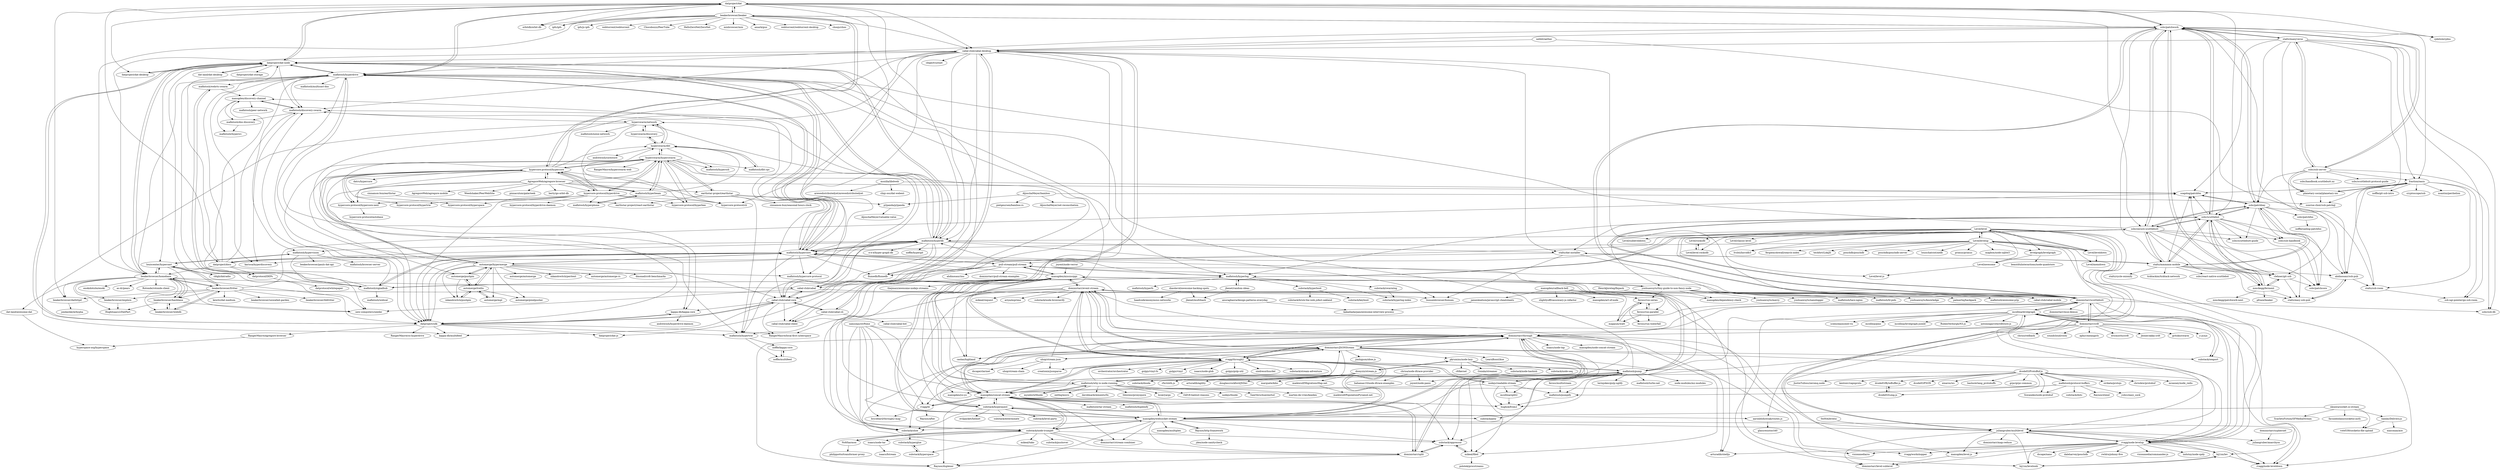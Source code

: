 digraph G {
"datproject/dat" -> "beakerbrowser/beaker"
"datproject/dat" -> "datproject/dat-node"
"datproject/dat" -> "mafintosh/hyperdrive"
"datproject/dat" -> "ssbc/patchwork"
"datproject/dat" -> "mafintosh/hypercore"
"datproject/dat" -> "datproject/dat-desktop"
"datproject/dat" -> "datproject/docs"
"datproject/dat" -> "mafintosh/hyperdb"
"datproject/dat" -> "ssbc/scuttlebot"
"datproject/dat" -> "cjdelisle/cjdns" ["e"=1]
"datproject/dat" -> "cabal-club/cabal-desktop"
"datproject/dat" -> "orbitdb/orbit-db" ["e"=1]
"datproject/dat" -> "ipfs/ipfs" ["e"=1]
"datproject/dat" -> "ssbc/secure-scuttlebutt"
"datproject/dat" -> "beakerbrowser/dathttpd"
"beakerbrowser/beaker" -> "datproject/dat"
"beakerbrowser/beaker" -> "ssbc/patchwork"
"beakerbrowser/beaker" -> "orbitdb/orbit-db" ["e"=1]
"beakerbrowser/beaker" -> "ipfs/ipfs" ["e"=1]
"beakerbrowser/beaker" -> "ipfs/js-ipfs" ["e"=1]
"beakerbrowser/beaker" -> "webtorrent/webtorrent" ["e"=1]
"beakerbrowser/beaker" -> "Chocobozzz/PeerTube" ["e"=1]
"beakerbrowser/beaker" -> "HelloZeroNet/ZeroNet" ["e"=1]
"beakerbrowser/beaker" -> "hypercore-protocol/hypercore"
"beakerbrowser/beaker" -> "minbrowser/min" ["e"=1]
"beakerbrowser/beaker" -> "amark/gun" ["e"=1]
"beakerbrowser/beaker" -> "webtorrent/webtorrent-desktop" ["e"=1]
"beakerbrowser/beaker" -> "cabal-club/cabal-desktop"
"beakerbrowser/beaker" -> "beakerbrowser/homebase"
"beakerbrowser/beaker" -> "choojs/choo" ["e"=1]
"fraction/oasis" -> "cryptoscope/ssb"
"fraction/oasis" -> "staltz/ssb-room"
"fraction/oasis" -> "planetary-social/planetary-ios"
"fraction/oasis" -> "soapdog/patchfox"
"fraction/oasis" -> "sunrise-choir/ssb-patchql"
"fraction/oasis" -> "nsantini/perihelion"
"fraction/oasis" -> "noffle/git-ssb-intro"
"fraction/oasis" -> "ahdinosaur/ssb-pub"
"fraction/oasis" -> "ssb-ngi-pointer/go-ssb-room"
"ssbc/patchwork" -> "ssbc/scuttlebot"
"ssbc/patchwork" -> "ssbc/secure-scuttlebutt"
"ssbc/patchwork" -> "ssbc/patchbay"
"ssbc/patchwork" -> "ssbc/ssb-server"
"ssbc/patchwork" -> "beakerbrowser/beaker"
"ssbc/patchwork" -> "datproject/dat"
"ssbc/patchwork" -> "dominictarr/scuttlebutt"
"ssbc/patchwork" -> "clehner/git-ssb"
"ssbc/patchwork" -> "mmckegg/ferment"
"ssbc/patchwork" -> "staltz/mmmmm-mobile"
"ssbc/patchwork" -> "staltz/manyverse"
"ssbc/patchwork" -> "cjdelisle/cjdns" ["e"=1]
"ssbc/patchwork" -> "cabal-club/cabal-desktop"
"ssbc/patchwork" -> "mafintosh/hyperdrive"
"ssbc/patchwork" -> "fraction/oasis"
"dominictarr/event-stream" -> "dominictarr/JSONStream"
"dominictarr/event-stream" -> "rvagg/through2"
"dominictarr/event-stream" -> "dominictarr/through"
"dominictarr/event-stream" -> "caolan/highland" ["e"=1]
"dominictarr/event-stream" -> "substack/dnode" ["e"=1]
"dominictarr/event-stream" -> "mikeal/filed"
"dominictarr/event-stream" -> "mikeal/request" ["e"=1]
"dominictarr/event-stream" -> "substack/hyperquest"
"dominictarr/event-stream" -> "visionmedia/co" ["e"=1]
"dominictarr/event-stream" -> "maxogden/mississippi"
"dominictarr/event-stream" -> "dominictarr/scuttlebutt"
"dominictarr/event-stream" -> "arturadib/shelljs" ["e"=1]
"dominictarr/event-stream" -> "ariya/esprima" ["e"=1]
"dominictarr/event-stream" -> "substack/shoe"
"dominictarr/event-stream" -> "substack/node-browserify" ["e"=1]
"mmckegg/ferment" -> "clehner/git-ssb"
"mmckegg/ferment" -> "ssbc/scuttlebot"
"mmckegg/ferment" -> "pfraze/beaker"
"mmckegg/ferment" -> "mmckegg/patchwork-next"
"mmckegg/ferment" -> "ssbc/patchwork"
"mmckegg/ferment" -> "staltz/easy-ssb-pub"
"Level/levelup" -> "Level/leveldown"
"Level/levelup" -> "Level/level"
"Level/levelup" -> "Level/memdown"
"Level/levelup" -> "techfort/LokiJS" ["e"=1]
"Level/levelup" -> "pouchdb/pouchdb" ["e"=1]
"Level/levelup" -> "levelgraph/levelgraph"
"Level/levelup" -> "Ivshti/linvodb3" ["e"=1]
"Level/levelup" -> "pouchdb/pouchdb-server" ["e"=1]
"Level/levelup" -> "louischatriot/nedb" ["e"=1]
"Level/levelup" -> "juliangruber/multilevel"
"Level/levelup" -> "primus/primus" ["e"=1]
"Level/levelup" -> "mapbox/node-sqlite3" ["e"=1]
"Level/levelup" -> "maxogden/level.js"
"Level/levelup" -> "fergiemcdowall/search-index" ["e"=1]
"Level/levelup" -> "mafintosh/hypercore"
"yoshuawuyts/tiny-guide-to-non-fancy-node" -> "yoshuawuyts/merry"
"yoshuawuyts/tiny-guide-to-non-fancy-node" -> "maxogden/mississippi"
"yoshuawuyts/tiny-guide-to-non-fancy-node" -> "feross/run-series"
"yoshuawuyts/tiny-guide-to-non-fancy-node" -> "yoshuawuyts/nanologger"
"yoshuawuyts/tiny-guide-to-non-fancy-node" -> "mafintosh/taco-nginx"
"yoshuawuyts/tiny-guide-to-non-fancy-node" -> "mafintosh/lil-pids"
"yoshuawuyts/tiny-guide-to-non-fancy-node" -> "yoshuawuyts/knowledge" ["e"=1]
"yoshuawuyts/tiny-guide-to-non-fancy-node" -> "palmerhq/backpack" ["e"=1]
"yoshuawuyts/tiny-guide-to-non-fancy-node" -> "mafintosh/awesome-p2p" ["e"=1]
"yoshuawuyts/tiny-guide-to-non-fancy-node" -> "maxogden/dependency-check"
"cabal-club/cabal-core" -> "cabal-club/cabal-cli"
"cabal-club/cabal-core" -> "cabal-club/cabal-client"
"cabal-club/cabal-core" -> "cabal-club/cabal"
"cabal-club/cabal-core" -> "cabal-club/cabal-desktop"
"cabal-club/cabal-core" -> "kappa-db/kappa-core"
"cabal-club/cabal-core" -> "datproject/sdk"
"cabal-club/cabal-core" -> "RangerMauve/local-first-cyberspace"
"cabal-club/cabal-core" -> "kappa-db/multifeed"
"hyperswarm/discovery" -> "hyperswarm/network"
"hyperswarm/discovery" -> "hyperswarm/dht"
"mafintosh/hypercore" -> "mafintosh/hyperdrive"
"mafintosh/hypercore" -> "mafintosh/hyperdb"
"mafintosh/hypercore" -> "automerge/hypermerge"
"mafintosh/hypercore" -> "datproject/dat-node"
"mafintosh/hypercore" -> "mafintosh/hypertrie"
"mafintosh/hypercore" -> "mafintosh/discovery-swarm"
"mafintosh/hypercore" -> "datproject/docs"
"mafintosh/hypercore" -> "datproject/sdk"
"mafintosh/hypercore" -> "maxogden/discovery-channel"
"mafintosh/hypercore" -> "mafintosh/hyperlog"
"mafintosh/hypercore" -> "mafintosh/signalhub"
"mafintosh/hypercore" -> "karissa/hyperdiscovery"
"mafintosh/hypercore" -> "mafintosh/hypercore-protocol"
"mafintosh/hypercore" -> "flumedb/flumedb"
"mafintosh/hypercore" -> "pull-stream/pull-stream"
"mafintosh/hyperdb" -> "mafintosh/hypercore"
"mafintosh/hyperdb" -> "mafintosh/hyperdrive"
"mafintosh/hyperdb" -> "noffle/hypergit"
"mafintosh/hyperdb" -> "mafintosh/hypertrie"
"mafintosh/hyperdb" -> "datproject/dat-node"
"mafintosh/hyperdb" -> "hyperswarm/network"
"mafintosh/hyperdb" -> "datproject/sdk"
"mafintosh/hyperdb" -> "cabal-club/cabal"
"mafintosh/hyperdb" -> "staltz/dat-installer"
"mafintosh/hyperdb" -> "flumedb/flumedb"
"mafintosh/hyperdb" -> "cabal-club/cabal-core"
"mafintosh/hyperdb" -> "bunsenbrowser/bunsen"
"mafintosh/hyperdb" -> "e-e-e/hyper-graph-db"
"mafintosh/hyperdb" -> "mafintosh/discovery-swarm"
"mafintosh/hyperdb" -> "mafintosh/hypervision"
"mafintosh/hypertrie" -> "noffle/kappa-core"
"mafintosh/hypertrie" -> "noffle/multifeed"
"mafintosh/signalhub" -> "mafintosh/webrtc-swarm"
"mafintosh/signalhub" -> "mafintosh/discovery-swarm"
"mafintosh/signalhub" -> "maxogden/discovery-channel"
"mafintosh/signalhub" -> "mafintosh/webcat"
"mafintosh/signalhub" -> "mafintosh/hyperlog"
"mafintosh/signalhub" -> "mafintosh/hypercore"
"mafintosh/webrtc-swarm" -> "mafintosh/signalhub"
"mafintosh/webrtc-swarm" -> "maxogden/discovery-channel"
"noffle/kappa-core" -> "noffle/multifeed"
"noffle/multifeed" -> "noffle/kappa-core"
"substack/swarmlog" -> "substack/hyperlog-index"
"dominictarr/scuttlebutt" -> "ssbc/secure-scuttlebutt"
"dominictarr/scuttlebutt" -> "dominictarr/crdt"
"dominictarr/scuttlebutt" -> "ssbc/ssb-db"
"dominictarr/scuttlebutt" -> "ssbc/scuttlebot"
"dominictarr/scuttlebutt" -> "ssbc/patchwork"
"dominictarr/scuttlebutt" -> "dominictarr/mux-demux"
"dominictarr/scuttlebutt" -> "rvagg/node-levelup"
"dominictarr/scuttlebutt" -> "mafintosh/hypercore"
"dominictarr/scuttlebutt" -> "substack/shoe"
"dominictarr/scuttlebutt" -> "substack/oppressor"
"dominictarr/scuttlebutt" -> "dominictarr/event-stream"
"dominictarr/scuttlebutt" -> "substack/seaport" ["e"=1]
"dominictarr/scuttlebutt" -> "dominictarr/through"
"dominictarr/scuttlebutt" -> "mcollina/levelgraph"
"dominictarr/scuttlebutt" -> "pull-stream/pull-stream"
"beakerbrowser/fritter" -> "beakerbrowser/hashbase"
"beakerbrowser/fritter" -> "louiscenter/hypercast"
"beakerbrowser/fritter" -> "beakerbrowser/webdb"
"beakerbrowser/fritter" -> "beakerbrowser/explore"
"beakerbrowser/fritter" -> "bunsenbrowser/bunsen"
"beakerbrowser/fritter" -> "beakerbrowser/unwalled.garden"
"beakerbrowser/fritter" -> "soapdog/patchfox"
"beakerbrowser/fritter" -> "beakerbrowser/libfritter"
"beakerbrowser/fritter" -> "beakerbrowser/dathttpd"
"beakerbrowser/fritter" -> "kewitz/dat-medium"
"beakerbrowser/fritter" -> "beakerbrowser/homebase"
"automerge/hypermerge" -> "mafintosh/hypercore"
"automerge/hypermerge" -> "automerge/pushpin"
"automerge/hypermerge" -> "hypercore-protocol/hypercore"
"automerge/hypermerge" -> "inkandswitch/pushpin"
"automerge/hypermerge" -> "automerge/trellis"
"automerge/hypermerge" -> "automerge/automerge" ["e"=1]
"automerge/hypermerge" -> "automerge/mpl"
"automerge/hypermerge" -> "automerge/pixelpusher"
"automerge/hypermerge" -> "mafintosh/hyperdb"
"automerge/hypermerge" -> "inkandswitch/peritext" ["e"=1]
"automerge/hypermerge" -> "datproject/sdk"
"automerge/hypermerge" -> "cabal-club/cabal-core"
"automerge/hypermerge" -> "automerge/automerge-rs" ["e"=1]
"automerge/hypermerge" -> "mafintosh/hyperdrive"
"automerge/hypermerge" -> "dmonad/crdt-benchmarks" ["e"=1]
"ssbc/scuttlebot" -> "ssbc/secure-scuttlebutt"
"ssbc/scuttlebot" -> "ssbc/patchwork"
"ssbc/scuttlebot" -> "ssbc/patchbay"
"ssbc/scuttlebot" -> "staltz/mmmmm-mobile"
"ssbc/scuttlebot" -> "clehner/git-ssb"
"ssbc/scuttlebot" -> "ahdinosaur/ssb-pub"
"ssbc/scuttlebot" -> "soapdog/patchfox"
"ssbc/scuttlebot" -> "mmckegg/ferment"
"ssbc/scuttlebot" -> "staltz/easy-ssb-pub"
"ssbc/scuttlebot" -> "ssbc/ssb-handbook"
"ssbc/scuttlebot" -> "ssbc/patchcore"
"ssbc/scuttlebot" -> "dominictarr/scuttlebutt"
"ssbc/scuttlebot" -> "staltz/dat-installer"
"ssbc/scuttlebot" -> "mafintosh/hyperlog"
"ssbc/scuttlebot" -> "ssbc/scuttlebutt-guide"
"RangerMauve/agregore-browser" -> "hyperspace-org/hyperspace"
"datproject/sdk" -> "kappa-db/kappa-core"
"datproject/sdk" -> "datproject/dat-js"
"datproject/sdk" -> "RangerMauve/local-first-cyberspace"
"datproject/sdk" -> "mafintosh/hypertrie"
"datproject/sdk" -> "cabal-club/cabal-core"
"datproject/sdk" -> "RangerMauve/co-hyperdrive"
"datproject/sdk" -> "datproject/dat-node"
"datproject/sdk" -> "kappa-db/multifeed"
"datproject/sdk" -> "RangerMauve/agregore-browser"
"earthstar-project/earthstar" -> "cabal-club/cabal-core"
"earthstar-project/earthstar" -> "p2panda/p2panda"
"earthstar-project/earthstar" -> "hyperswarm/hyperswarm"
"earthstar-project/earthstar" -> "cinnamon-bun/seasonal-hours-clock"
"earthstar-project/earthstar" -> "earthstar-project/react-earthstar"
"hyperswarm/hyperswarm" -> "hyperswarm/dht"
"hyperswarm/hyperswarm" -> "mafintosh/hyperbeam"
"hyperswarm/hyperswarm" -> "hypercore-protocol/hyperdrive"
"hyperswarm/hyperswarm" -> "hypercore-protocol/hyperbee"
"hyperswarm/hyperswarm" -> "cabal-club/cabal-core"
"hyperswarm/hyperswarm" -> "hypercore-protocol/hypercore"
"hyperswarm/hyperswarm" -> "mafintosh/dht-rpc"
"hyperswarm/hyperswarm" -> "earthstar-project/earthstar"
"hyperswarm/hyperswarm" -> "hypercore-protocol/cli"
"hyperswarm/hyperswarm" -> "RangerMauve/hyperswarm-web"
"hyperswarm/hyperswarm" -> "mafintosh/hyperssh"
"hyperswarm/hyperswarm" -> "datproject/sdk"
"hyperswarm/hyperswarm" -> "cabal-club/cabal-client"
"hyperswarm/hyperswarm" -> "hypercore-protocol/hypercore-next"
"hyperswarm/hyperswarm" -> "kappa-db/kappa-core"
"mafintosh/hyperphone" -> "mafintosh/hyperbeam"
"mozilla/libdweb" -> "soapdog/patchfox"
"mozilla/libdweb" -> "arewedistributedyet/arewedistributedyet"
"mozilla/libdweb" -> "cliqz-oss/dat-webext"
"hypercore-protocol/hyperdrive" -> "hypercore-protocol/hypercore"
"hypercore-protocol/hyperdrive" -> "hyperswarm/hyperswarm"
"hypercore-protocol/hyperdrive" -> "hypercore-protocol/hyperspace"
"hypercore-protocol/hyperdrive" -> "hypercore-protocol/hyperbee"
"hypercore-protocol/hyperdrive" -> "hypercore-protocol/hyperdrive-daemon"
"hypercore-protocol/hyperdrive" -> "hypercore-protocol/hypertrie"
"hypercore-protocol/hyperdrive" -> "hypercore-protocol/cli"
"hypercore-protocol/hyperdrive" -> "mafintosh/hyperphone"
"hypercore-protocol/hyperdrive" -> "hyperswarm/dht"
"hypercore-protocol/hyperdrive" -> "datproject/sdk"
"hypercore-protocol/hyperdrive" -> "hypercore-protocol/hypercore-next"
"ssbc/ssb-server" -> "ssbc/patchwork"
"ssbc/ssb-server" -> "fraction/oasis"
"ssbc/ssb-server" -> "ssbc/patchbay"
"ssbc/ssb-server" -> "staltz/manyverse"
"ssbc/ssb-server" -> "ssbc/ssb-db"
"ssbc/ssb-server" -> "planetary-social/planetary-ios"
"ssbc/ssb-server" -> "ahdinosaur/ssb-pub"
"ssbc/ssb-server" -> "ssbc/handbook.scuttlebutt.nz"
"ssbc/ssb-server" -> "ssbc/scuttlebutt-protocol-guide"
"dominictarr/JSONStream" -> "dominictarr/event-stream"
"dominictarr/JSONStream" -> "rvagg/through2"
"dominictarr/JSONStream" -> "creationix/jsonparse"
"dominictarr/JSONStream" -> "uhop/stream-json"
"dominictarr/JSONStream" -> "dominictarr/through"
"dominictarr/JSONStream" -> "caolan/highland" ["e"=1]
"dominictarr/JSONStream" -> "substack/seaport" ["e"=1]
"dominictarr/JSONStream" -> "maxogden/concat-stream"
"dominictarr/JSONStream" -> "rvagg/node-levelup"
"dominictarr/JSONStream" -> "pkrumins/node-lazy"
"dominictarr/JSONStream" -> "LearnBoost/kue" ["e"=1]
"dominictarr/JSONStream" -> "jimhigson/oboe.js" ["e"=1]
"dominictarr/JSONStream" -> "substack/dnode" ["e"=1]
"dominictarr/JSONStream" -> "dominictarr/scuttlebutt"
"dominictarr/JSONStream" -> "arturadib/shelljs" ["e"=1]
"mcollina/levelgraph" -> "juliangruber/multilevel"
"mcollina/levelgraph" -> "mcollina/levelgraph-jsonld"
"mcollina/levelgraph" -> "RubenVerborgh/N3.js" ["e"=1]
"mcollina/levelgraph" -> "rvagg/node-levelup"
"mcollina/levelgraph" -> "antoniogarrote/rdfstore-js" ["e"=1]
"mcollina/levelgraph" -> "hij1nx/lev"
"mcollina/levelgraph" -> "dominictarr/level-sublevel"
"mcollina/levelgraph" -> "dominictarr/scuttlebutt"
"mcollina/levelgraph" -> "scienceai/jsonld-vis"
"mcollina/levelgraph" -> "rvagg/node-leveldown"
"mcollina/levelgraph" -> "dominictarr/crdt"
"mcollina/levelgraph" -> "mcollina/pino" ["e"=1]
"substack/hyperboot" -> "substack/keyboot"
"substack/hyperboot" -> "substack/brick-the-web.jsfest-oakland"
"myndzi/wtfnode" -> "mafintosh/why-is-node-running"
"automerge/pushpin" -> "automerge/hypermerge"
"automerge/pushpin" -> "automerge/trellis"
"automerge/pushpin" -> "inkandswitch/pushpin"
"uhop/stream-json" -> "uhop/stream-chain"
"uhop/stream-json" -> "dominictarr/JSONStream"
"uhop/stream-json" -> "dscape/clarinet" ["e"=1]
"uhop/stream-json" -> "creationix/jsonparse"
"uhop/stream-json" -> "dominictarr/event-stream"
"staltz/easy-ssb-pub" -> "ahdinosaur/ssb-pub"
"mafintosh/why-is-node-running" -> "myndzi/wtfnode"
"mafintosh/why-is-node-running" -> "maxogden/mississippi"
"mafintosh/why-is-node-running" -> "mafintosh/pump"
"mafintosh/why-is-node-running" -> "zeithq/micro" ["e"=1]
"mafintosh/why-is-node-running" -> "maxogden/yo-yo" ["e"=1]
"mafintosh/why-is-node-running" -> "davidmarkclements/0x" ["e"=1]
"mafintosh/why-is-node-running" -> "thlorenz/proxyquire" ["e"=1]
"mafintosh/why-is-node-running" -> "dominictarr/JSONStream"
"mafintosh/why-is-node-running" -> "bcoe/yargs" ["e"=1]
"mafintosh/why-is-node-running" -> "mafintosh/hyperdrive"
"mafintosh/why-is-node-running" -> "rvagg/through2"
"mafintosh/why-is-node-running" -> "vhf/v8-bailout-reasons" ["e"=1]
"mafintosh/why-is-node-running" -> "nodejs/llnode" ["e"=1]
"mafintosh/why-is-node-running" -> "SamVerschueren/tsd" ["e"=1]
"mafintosh/why-is-node-running" -> "marten-de-vries/kneden" ["e"=1]
"Level/leveldown" -> "Level/levelup"
"Level/leveldown" -> "Level/memdown"
"Level/leveldown" -> "Level/level"
"diasdavid/awesome-hacking-spots" -> "haadcode/anonymous-networks"
"diasdavid/awesome-hacking-spots" -> "jbenet/multihash"
"dionyziz/stream.js" -> "pkrumins/node-lazy"
"dionyziz/stream.js" -> "arturadib/agility" ["e"=1]
"dionyziz/stream.js" -> "douglascrockford/JSDev" ["e"=1]
"dionyziz/stream.js" -> "marquete/kibo" ["e"=1]
"dionyziz/stream.js" -> "rfw/sloth.js" ["e"=1]
"dionyziz/stream.js" -> "madewulf/MigrationsMap.net"
"maxogden/discovery-channel" -> "mafintosh/discovery-swarm"
"maxogden/discovery-channel" -> "mafintosh/hyperirc"
"maxogden/discovery-channel" -> "mafintosh/dns-discovery"
"maxogden/discovery-channel" -> "mafintosh/peer-network"
"maxogden/websocket-stream" -> "dominictarr/through"
"maxogden/websocket-stream" -> "maxogden/concat-stream"
"maxogden/websocket-stream" -> "substack/hyperquest"
"maxogden/websocket-stream" -> "juliangruber/multilevel"
"maxogden/websocket-stream" -> "substack/node-trumpet"
"maxogden/websocket-stream" -> "dominictarr/split"
"maxogden/websocket-stream" -> "Raynos/duplexer"
"maxogden/websocket-stream" -> "substack/shoe"
"maxogden/websocket-stream" -> "rvagg/through2"
"maxogden/websocket-stream" -> "dominictarr/stream-combiner"
"maxogden/websocket-stream" -> "Raynos/http-framework"
"maxogden/websocket-stream" -> "maxogden/multiplex"
"maxogden/websocket-stream" -> "substack/oppressor"
"maxogden/websocket-stream" -> "rvagg/node-leveldown"
"maxogden/websocket-stream" -> "maxogden/mississippi"
"nkzawa/socket.io-stream" -> "vote539/socketio-file-upload"
"nkzawa/socket.io-stream" -> "maxogden/websocket-stream"
"nkzawa/socket.io-stream" -> "ScarletsFiction/SFMediaStream"
"nkzawa/socket.io-stream" -> "facundoolano/socketio-auth" ["e"=1]
"nkzawa/socket.io-stream" -> "liamks/Delivery.js"
"beakerbrowser/explore" -> "HughIsaacs2/DatPart"
"beakerbrowser/homebase" -> "beakerbrowser/hashbase"
"beakerbrowser/homebase" -> "new-computers/seeder"
"beakerbrowser/homebase" -> "beakerbrowser/dathttpd"
"beakerbrowser/homebase" -> "louiscenter/hypercast"
"beakerbrowser/homebase" -> "beakerbrowser/explore"
"beakerbrowser/homebase" -> "datproject/dat-node"
"beakerbrowser/homebase" -> "HughIsaacs2/DatPart"
"beakerbrowser/homebase" -> "datproject/sdk"
"beakerbrowser/homebase" -> "dat-land/awesome-dat"
"beakerbrowser/homebase" -> "enokidotsite/enoki" ["e"=1]
"beakerbrowser/homebase" -> "beakerbrowser/webdb"
"beakerbrowser/homebase" -> "cabal-club/cabal"
"beakerbrowser/homebase" -> "as-dr/pears"
"beakerbrowser/homebase" -> "beakerbrowser/fritter"
"beakerbrowser/homebase" -> "Rotonde/rotonde-client" ["e"=1]
"mafintosh/discovery-swarm" -> "maxogden/discovery-channel"
"mafintosh/discovery-swarm" -> "mafintosh/dns-discovery"
"mafintosh/discovery-swarm" -> "hyperswarm/network"
"mafintosh/discovery-swarm" -> "karissa/hyperdiscovery"
"maxogden/mississippi" -> "mafintosh/pump"
"maxogden/mississippi" -> "thejmazz/awesome-nodejs-streams"
"maxogden/mississippi" -> "rvagg/through2"
"maxogden/mississippi" -> "maxogden/concat-stream"
"maxogden/mississippi" -> "maxogden/yo-yo" ["e"=1]
"maxogden/mississippi" -> "yoshuawuyts/tiny-guide-to-non-fancy-node"
"maxogden/mississippi" -> "pull-stream/pull-stream"
"maxogden/mississippi" -> "dominictarr/through"
"maxogden/mississippi" -> "dominictarr/event-stream"
"maxogden/mississippi" -> "maxogden/websocket-stream"
"maxogden/mississippi" -> "substack/node-trumpet"
"maxogden/mississippi" -> "mafintosh/hypercore"
"maxogden/mississippi" -> "substack/hyperquest"
"maxogden/mississippi" -> "mafintosh/why-is-node-running"
"maxogden/mississippi" -> "caolan/highland" ["e"=1]
"Level/level" -> "Level/levelup"
"Level/level" -> "Level/leveldown"
"Level/level" -> "rvagg/node-levelup"
"Level/level" -> "Level/awesome"
"Level/level" -> "Level/rocksdb"
"Level/level" -> "Level/level-js"
"Level/level" -> "juliangruber/multilevel"
"Level/level" -> "yoshuawuyts/tiny-guide-to-non-fancy-node"
"Level/level" -> "rvagg/node-leveldown"
"Level/level" -> "Ivshti/linvodb3" ["e"=1]
"Level/level" -> "Level/subleveldown"
"Level/level" -> "levelgraph/levelgraph"
"Level/level" -> "Level/classic-level"
"Level/level" -> "aaronblohowiak/routes.js"
"Level/level" -> "Level/level-rocksdb"
"mafintosh/pump" -> "maxogden/mississippi"
"mafintosh/pump" -> "mafintosh/pumpify"
"mafintosh/pump" -> "terinjokes/gulp-uglify" ["e"=1]
"mafintosh/pump" -> "nodejs/readable-stream"
"mafintosh/pump" -> "rvagg/through2"
"mafintosh/pump" -> "maxogden/concat-stream"
"mafintosh/pump" -> "mcollina/split2"
"mafintosh/pump" -> "rvagg/bl"
"mafintosh/pump" -> "mafintosh/hyperdrive"
"mafintosh/pump" -> "maxogden/websocket-stream"
"mafintosh/pump" -> "mafintosh/turbo-net" ["e"=1]
"mafintosh/pump" -> "mafintosh/why-is-node-running"
"mafintosh/pump" -> "pull-stream/pull-stream"
"mafintosh/pump" -> "hughsk/from2"
"mafintosh/pump" -> "node-modules/mz-modules"
"dat-land/awesome-dat" -> "hyperspace-org/hyperspace"
"dominictarr/through" -> "dominictarr/split"
"dominictarr/through" -> "maxogden/concat-stream"
"dominictarr/through" -> "rvagg/through2"
"dominictarr/through" -> "maxogden/websocket-stream"
"dominictarr/through" -> "juliangruber/multilevel"
"dominictarr/through" -> "dominictarr/event-stream"
"dominictarr/through" -> "substack/oppressor"
"dominictarr/through" -> "Raynos/duplexer"
"dominictarr/through" -> "isaacs/node-tap" ["e"=1]
"dominictarr/through" -> "rvagg/workshopper" ["e"=1]
"dominictarr/through" -> "hij1nx/levelweb"
"dominictarr/through" -> "substack/shoe"
"dominictarr/through" -> "mikeal/filed"
"dominictarr/through" -> "dominictarr/JSONStream"
"dominictarr/through" -> "maxogden/node-concat-stream"
"nodejs/readable-stream" -> "rvagg/through2"
"nodejs/readable-stream" -> "mafintosh/pump"
"nodejs/readable-stream" -> "mcollina/split2"
"nodejs/readable-stream" -> "maxogden/concat-stream"
"nodejs/readable-stream" -> "mafintosh/pumpify"
"nodejs/readable-stream" -> "hughsk/from2"
"rvagg/bl" -> "maxogden/concat-stream"
"rvagg/bl" -> "brycebaril/through2-map"
"rvagg/bl" -> "Raynos/after"
"rvagg/through2" -> "dominictarr/through"
"rvagg/through2" -> "maxogden/concat-stream"
"rvagg/through2" -> "dominictarr/event-stream"
"rvagg/through2" -> "nodejs/readable-stream"
"rvagg/through2" -> "maxogden/mississippi"
"rvagg/through2" -> "gulpjs/vinyl-fs" ["e"=1]
"rvagg/through2" -> "gulpjs/vinyl" ["e"=1]
"rvagg/through2" -> "dominictarr/JSONStream"
"rvagg/through2" -> "isaacs/node-glob" ["e"=1]
"rvagg/through2" -> "gulpjs/gulp-util" ["e"=1]
"rvagg/through2" -> "mafintosh/pump"
"rvagg/through2" -> "sindresorhus/del" ["e"=1]
"rvagg/through2" -> "maxogden/websocket-stream"
"rvagg/through2" -> "substack/stream-adventure" ["e"=1]
"rvagg/through2" -> "orchestrator/orchestrator" ["e"=1]
"substack/hyperquest" -> "maxogden/websocket-stream"
"substack/hyperquest" -> "maxogden/concat-stream"
"substack/hyperquest" -> "substack/level-party"
"substack/hyperquest" -> "substack/ploy" ["e"=1]
"substack/hyperquest" -> "substack/shoe"
"substack/hyperquest" -> "rvagg/through2"
"substack/hyperquest" -> "evilpacket/helmet" ["e"=1]
"substack/hyperquest" -> "dominictarr/through"
"substack/hyperquest" -> "aaronblohowiak/routes.js"
"substack/hyperquest" -> "substack/exterminate"
"Level/level-rocksdb" -> "Level/rocksdb"
"mafintosh/hyperdrive" -> "mafintosh/hypercore"
"mafintosh/hyperdrive" -> "mafintosh/hyperdb"
"mafintosh/hyperdrive" -> "datproject/dat-node"
"mafintosh/hyperdrive" -> "mafintosh/hypertrie"
"mafintosh/hyperdrive" -> "mafintosh/discovery-swarm"
"mafintosh/hyperdrive" -> "datproject/sdk"
"mafintosh/hyperdrive" -> "maxogden/discovery-channel"
"mafintosh/hyperdrive" -> "datproject/dat"
"mafintosh/hyperdrive" -> "mafintosh/hypervision"
"mafintosh/hyperdrive" -> "mafintosh/hyperlog"
"mafintosh/hyperdrive" -> "mafintosh/webrtc-swarm"
"mafintosh/hyperdrive" -> "karissa/hyperdiscovery"
"mafintosh/hyperdrive" -> "beakerbrowser/homebase"
"mafintosh/hyperdrive" -> "mafintosh/signalhub"
"mafintosh/hyperdrive" -> "mafintosh/multicast-dns" ["e"=1]
"samsonjs/strftime" -> "rvagg/bl"
"samsonjs/strftime" -> "substack/node-trumpet"
"samsonjs/strftime" -> "maxogden/concat-stream"
"samsonjs/strftime" -> "brycebaril/through2-map"
"samsonjs/strftime" -> "dominictarr/split"
"samsonjs/strftime" -> "dominictarr/through"
"samsonjs/strftime" -> "maxogden/websocket-stream"
"maxogden/callback-hell" -> "feross/run-series"
"maxogden/callback-hell" -> "mappum/watt"
"maxogden/callback-hell" -> "feross/run-parallel"
"maxogden/callback-hell" -> "slightlyoff/cassowary-js-refactor"
"maxogden/callback-hell" -> "maxogden/art-of-node" ["e"=1]
"maxogden/callback-hell" -> "rvagg/node-levelup"
"maxogden/callback-hell" -> "jamesknelson/javascript-cheatsheets"
"datprotocol/DEPs" -> "datprotocol/whitepaper"
"hyperswarm/dht" -> "hyperswarm/discovery"
"hyperswarm/dht" -> "hyperswarm/network"
"hyperswarm/dht" -> "mafintosh/dht-rpc"
"hyperswarm/dht" -> "hyperswarm/hyperswarm"
"hyperswarm/dht" -> "mafintosh/hyperssh"
"hyperswarm/dht" -> "andrewosh/corestore"
"hyperswarm/network" -> "hyperswarm/discovery"
"hyperswarm/network" -> "hyperswarm/dht"
"hyperswarm/network" -> "kappa-db/multifeed"
"hyperswarm/network" -> "mafintosh/hypertrie"
"hyperswarm/network" -> "mafintosh/noise-network"
"pkrumins/node-lazy" -> "substack/node-hashish"
"pkrumins/node-lazy" -> "dionyziz/stream.js"
"pkrumins/node-lazy" -> "substack/node-seq" ["e"=1]
"pkrumins/node-lazy" -> "c9/kernel"
"pkrumins/node-lazy" -> "Gozala/streamer"
"pkrumins/node-lazy" -> "mikeal/filed"
"mafintosh/protocol-buffers" -> "fuwaneko/node-protobuf"
"mafintosh/protocol-buffers" -> "maxogden/concat-stream"
"mafintosh/protocol-buffers" -> "dcodeIO/ProtoBuf.js"
"mafintosh/protocol-buffers" -> "ysbcc/easy_sock"
"mafintosh/protocol-buffers" -> "mafintosh/pumpify"
"mafintosh/protocol-buffers" -> "substack/dotc" ["e"=1]
"mafintosh/protocol-buffers" -> "Raynos/xtend" ["e"=1]
"aaronblohowiak/routes.js" -> "glassresistor/i40"
"maxogden/concat-stream" -> "rvagg/bl"
"maxogden/concat-stream" -> "dominictarr/split"
"maxogden/concat-stream" -> "dominictarr/through"
"maxogden/concat-stream" -> "dominictarr/stream-combiner"
"maxogden/concat-stream" -> "rvagg/through2"
"maxogden/concat-stream" -> "maxogden/websocket-stream"
"maxogden/concat-stream" -> "substack/oppressor"
"maxogden/concat-stream" -> "Raynos/duplexer"
"maxogden/concat-stream" -> "substack/node-trumpet"
"maxogden/concat-stream" -> "mafintosh/duplexify"
"maxogden/concat-stream" -> "mafintosh/tar-stream" ["e"=1]
"maxogden/concat-stream" -> "hughsk/from2"
"maxogden/concat-stream" -> "substack/hyperquest"
"hypercore-protocol/hypercore-next" -> "hypercore-protocol/autobase"
"hypercore-protocol/hypercore" -> "hypercore-protocol/hyperdrive"
"hypercore-protocol/hypercore" -> "automerge/hypermerge"
"hypercore-protocol/hypercore" -> "hyperswarm/hyperswarm"
"hypercore-protocol/hypercore" -> "mafintosh/hyperbeam"
"hypercore-protocol/hypercore" -> "hypercore-protocol/hypercore-next"
"hypercore-protocol/hypercore" -> "AgregoreWeb/agregore-browser"
"hypercore-protocol/hypercore" -> "datrs/hypercore"
"hypercore-protocol/hypercore" -> "hypercore-protocol/hyperbee"
"hypercore-protocol/hypercore" -> "automerge/pushpin"
"hypercore-protocol/hypercore" -> "hypercore-protocol/hyperspace"
"hypercore-protocol/hypercore" -> "cabal-club/cabal-desktop"
"hypercore-protocol/hypercore" -> "hypercore-protocol/hypertrie"
"hypercore-protocol/hypercore" -> "beakerbrowser/beaker"
"hypercore-protocol/hypercore" -> "kappa-db/kappa-core"
"hypercore-protocol/hypercore" -> "hyperswarm/dht"
"staltz/dat-installer" -> "staltz/mmmmm-mobile"
"staltz/dat-installer" -> "cabal-club/cabal-mobile"
"staltz/dat-installer" -> "bunsenbrowser/bunsen"
"staltz/dat-installer" -> "cabal-club/cabal"
"cabal-club/cabal-desktop" -> "cabal-club/cabal-cli"
"cabal-club/cabal-desktop" -> "cabal-club/cabal-core"
"cabal-club/cabal-desktop" -> "cabal-club/cabal"
"cabal-club/cabal-desktop" -> "cabal-club/cabal-client"
"cabal-club/cabal-desktop" -> "datproject/sdk"
"cabal-club/cabal-desktop" -> "beakerbrowser/homebase"
"cabal-club/cabal-desktop" -> "cabal-club/cabal-mobile"
"cabal-club/cabal-desktop" -> "staltz/dat-installer"
"cabal-club/cabal-desktop" -> "cblgh/trustnet"
"cabal-club/cabal-desktop" -> "RangerMauve/local-first-cyberspace"
"cabal-club/cabal-desktop" -> "mafintosh/hyperdb"
"cabal-club/cabal-desktop" -> "mafintosh/hypercore"
"cabal-club/cabal-desktop" -> "datproject/dat-node"
"cabal-club/cabal-desktop" -> "mafintosh/discovery-swarm"
"cabal-club/cabal-desktop" -> "hypercore-protocol/cli"
"staltz/manyverse" -> "soapdog/patchfox"
"staltz/manyverse" -> "fraction/oasis"
"staltz/manyverse" -> "ssbc/ssb-server"
"staltz/manyverse" -> "staltz/ssb-room"
"staltz/manyverse" -> "ssbc/patchbay"
"staltz/manyverse" -> "ssb-ngi-pointer/go-ssb-room"
"staltz/manyverse" -> "ssbc/patchwork"
"staltz/manyverse" -> "cabal-club/cabal-desktop"
"staltz/manyverse" -> "ssbc/ssb-db"
"staltz/manyverse" -> "planetary-social/planetary-ios"
"substack/shoe" -> "substack/hyperglue"
"datproject/dat-desktop" -> "datproject/dat-node"
"cabal-club/cabal-cli" -> "cabal-club/cabal-core"
"cabal-club/cabal-cli" -> "cabal-club/cabal-desktop"
"cabal-club/cabal-cli" -> "cabal-club/cabal-client"
"cabal-club/cabal-cli" -> "cabal-club/cabal-bot"
"dcodeIO/ByteBuffer.js" -> "dcodeIO/Long.js"
"feross/run-parallel" -> "feross/run-series"
"feross/run-parallel" -> "feross/run-waterfall"
"feross/run-parallel" -> "mappum/watt"
"feross/run-series" -> "feross/run-parallel"
"feross/run-series" -> "feross/run-waterfall"
"feross/run-series" -> "mappum/watt"
"cabal-club/cabal" -> "new-computers/seeder"
"cabal-club/cabal" -> "cabal-club/cabal-core"
"cabal-club/cabal" -> "cabal-club/cabal-mobile"
"cabal-club/cabal" -> "hyperswarm/network"
"dominictarr/crdt" -> "dominictarr/scuttlebutt"
"dominictarr/crdt" -> "aphyr/meangirls" ["e"=1]
"dominictarr/crdt" -> "ericmoritz/crdt" ["e"=1]
"dominictarr/crdt" -> "jboner/akka-crdt" ["e"=1]
"dominictarr/crdt" -> "substack/shoe"
"dominictarr/crdt" -> "gritzko/swarm" ["e"=1]
"dominictarr/crdt" -> "dominictarr/through"
"dominictarr/crdt" -> "y-js/yjs" ["e"=1]
"dominictarr/crdt" -> "substack/seaport" ["e"=1]
"dominictarr/crdt" -> "substack/ploy" ["e"=1]
"dominictarr/crdt" -> "mcollina/levelgraph"
"dominictarr/crdt" -> "chriso/redback" ["e"=1]
"dominictarr/crdt" -> "soundcloud/roshi" ["e"=1]
"dcodeIO/ProtoBuf.js" -> "dcodeIO/ByteBuffer.js"
"dcodeIO/ProtoBuf.js" -> "dcodeIO/Long.js"
"dcodeIO/ProtoBuf.js" -> "sirikata/protojs"
"dcodeIO/ProtoBuf.js" -> "chrisdew/protobuf"
"dcodeIO/ProtoBuf.js" -> "mafintosh/protocol-buffers"
"dcodeIO/ProtoBuf.js" -> "rvagg/node-levelup"
"dcodeIO/ProtoBuf.js" -> "mranney/node_redis" ["e"=1]
"dcodeIO/ProtoBuf.js" -> "JustinTulloss/zeromq.node" ["e"=1]
"dcodeIO/ProtoBuf.js" -> "kentonv/capnproto" ["e"=1]
"dcodeIO/ProtoBuf.js" -> "dcodeIO/PSON"
"dcodeIO/ProtoBuf.js" -> "einaros/ws" ["e"=1]
"dcodeIO/ProtoBuf.js" -> "fuwaneko/node-protobuf"
"dcodeIO/ProtoBuf.js" -> "basho/erlang_protobuffs" ["e"=1]
"dcodeIO/ProtoBuf.js" -> "grpc/grpc-common" ["e"=1]
"dcodeIO/ProtoBuf.js" -> "substack/dnode" ["e"=1]
"datproject/docs" -> "mafintosh/hypercore"
"datproject/docs" -> "datproject/dat-node"
"datproject/docs" -> "mafintosh/hyperdb"
"datproject/docs" -> "mafintosh/hypercore-protocol"
"datproject/docs" -> "datprotocol/DEPs"
"datproject/docs" -> "mafintosh/hyperdrive"
"datproject/docs" -> "mafintosh/discovery-swarm"
"datproject/docs" -> "beakerbrowser/homebase"
"mappum/watt" -> "feross/run-series"
"hij1nx/lev" -> "hij1nx/levelweb"
"hij1nx/lev" -> "rvagg/node-leveldown"
"AgregoreWeb/agregore-browser" -> "earthstar-project/earthstar"
"AgregoreWeb/agregore-browser" -> "hypercore-protocol/hypercore"
"AgregoreWeb/agregore-browser" -> "hypercore-protocol/hypercore-next"
"AgregoreWeb/agregore-browser" -> "hyperswarm/hyperswarm"
"AgregoreWeb/agregore-browser" -> "AgregoreWeb/agregore-mobile"
"AgregoreWeb/agregore-browser" -> "Weedshaker/PeerWebSite"
"AgregoreWeb/agregore-browser" -> "hypercore-protocol/hyperdrive"
"AgregoreWeb/agregore-browser" -> "pinnaculum/galacteek"
"AgregoreWeb/agregore-browser" -> "berty/go-orbit-db" ["e"=1]
"AgregoreWeb/agregore-browser" -> "soapdog/patchfox"
"AgregoreWeb/agregore-browser" -> "datproject/sdk"
"AgregoreWeb/agregore-browser" -> "mafintosh/hyperbeam"
"madewulf/MigrationsMap.net" -> "madewulf/PopulationPyramid.net"
"levelgraph/levelgraph" -> "Level/awesome"
"levelgraph/levelgraph" -> "beautifulinteractions/node-quadstore" ["e"=1]
"HenrikJoreteg/fixpack" -> "maxogden/dependency-check"
"liamks/Delivery.js" -> "maccman/ace" ["e"=1]
"liamks/Delivery.js" -> "vote539/socketio-file-upload"
"pull-stream/pull-stream" -> "ahdinosaur/inu"
"pull-stream/pull-stream" -> "mafintosh/hyperdb"
"pull-stream/pull-stream" -> "flumedb/flumedb"
"pull-stream/pull-stream" -> "mafintosh/hypercore"
"pull-stream/pull-stream" -> "mafintosh/hypertrie"
"pull-stream/pull-stream" -> "dominictarr/pull-stream-examples"
"pull-stream/pull-stream" -> "mafintosh/hyperlog"
"pull-stream/pull-stream" -> "maxogden/mississippi"
"automerge/trellis" -> "inkandswitch/pushpin"
"automerge/trellis" -> "automerge/mpl"
"automerge/trellis" -> "automerge/pushpin"
"automerge/trellis" -> "automerge/pixelpusher"
"automerge/trellis" -> "automerge/hypermerge"
"louiscenter/hypercast" -> "mafintosh/hypervision"
"louiscenter/hypercast" -> "new-computers/seeder"
"louiscenter/hypercast" -> "beakerbrowser/fritter"
"louiscenter/hypercast" -> "beakerbrowser/hashbase"
"louiscenter/hypercast" -> "beakerbrowser/homebase"
"louiscenter/hypercast" -> "cblgh/datradio"
"mcollina/split2" -> "hughsk/from2"
"joyent/node-verror" -> "maxogden/mississippi"
"dat-land/dat-desktop" -> "datproject/dat-node"
"rvagg/node-levelup" -> "rvagg/node-leveldown"
"rvagg/node-levelup" -> "juliangruber/multilevel"
"rvagg/node-levelup" -> "hij1nx/levelweb"
"rvagg/node-levelup" -> "dominictarr/level-sublevel"
"rvagg/node-levelup" -> "maxogden/level.js"
"rvagg/node-levelup" -> "visionmedia/co" ["e"=1]
"rvagg/node-levelup" -> "indutny/node-spdy" ["e"=1]
"rvagg/node-levelup" -> "dscape/nano" ["e"=1]
"rvagg/node-levelup" -> "rvagg/workshopper" ["e"=1]
"rvagg/node-levelup" -> "hij1nx/lev"
"rvagg/node-levelup" -> "daleharvey/pouchdb" ["e"=1]
"rvagg/node-levelup" -> "rwldrn/johnny-five" ["e"=1]
"rvagg/node-levelup" -> "visionmedia/commander.js" ["e"=1]
"rvagg/node-levelup" -> "mcollina/levelgraph"
"rvagg/node-levelup" -> "arturadib/shelljs" ["e"=1]
"dcodeIO/Long.js" -> "dcodeIO/ByteBuffer.js"
"jbenet/random-ideas" -> "jbenet/multihash"
"jbenet/random-ideas" -> "mafintosh/hyperlog"
"juliangruber/multilevel" -> "dominictarr/level-sublevel"
"juliangruber/multilevel" -> "dominictarr/map-reduce"
"juliangruber/multilevel" -> "hij1nx/lev"
"juliangruber/multilevel" -> "juliangruber/anarchyos"
"juliangruber/multilevel" -> "maxogden/level.js"
"juliangruber/multilevel" -> "rvagg/node-levelup"
"juliangruber/multilevel" -> "mcollina/levelgraph"
"juliangruber/multilevel" -> "rvagg/node-leveldown"
"juliangruber/multilevel" -> "hij1nx/levelweb"
"beakerbrowser/hashbase" -> "beakerbrowser/homebase"
"beakerbrowser/hashbase" -> "beakerbrowser/webdb"
"beakerbrowser/hashbase" -> "new-computers/seeder"
"beakerbrowser/hashbase" -> "HughIsaacs2/DatPart"
"mafintosh/hyperbeam" -> "mafintosh/hyperphone"
"mafintosh/hyperbeam" -> "hyperswarm/hyperswarm"
"mafintosh/hyperbeam" -> "hypercore-protocol/cli"
"mafintosh/hyperbeam" -> "hyperswarm/dht"
"mafintosh/hyperbeam" -> "hypercore-protocol/hypercore"
"chrisa/node-dtrace-provider" -> "bahamas10/node-dtrace-examples"
"chrisa/node-dtrace-provider" -> "joyent/node-panic"
"datproject/dat-node" -> "mafintosh/hypercore"
"datproject/dat-node" -> "datproject/sdk"
"datproject/dat-node" -> "mafintosh/hyperdrive"
"datproject/dat-node" -> "datproject/dat-js"
"datproject/dat-node" -> "datprotocol/DEPs"
"datproject/dat-node" -> "datproject/dat-desktop"
"datproject/dat-node" -> "mafintosh/hyperdb"
"datproject/dat-node" -> "dat-land/dat-desktop"
"datproject/dat-node" -> "beakerbrowser/homebase"
"datproject/dat-node" -> "louiscenter/hypercast"
"datproject/dat-node" -> "datproject/dat-storage"
"datproject/dat-node" -> "datproject/dat"
"datproject/dat-node" -> "mafintosh/hypercore-protocol"
"datproject/dat-node" -> "mafintosh/discovery-swarm"
"dominictarr/cyphernet" -> "juliangruber/anarchyos"
"mafintosh/pumpify" -> "hughsk/from2"
"ahdinosaur/ssb-pub" -> "staltz/easy-ssb-pub"
"ahdinosaur/ssb-pub" -> "staltz/ssb-room"
"hij1nx/levelweb" -> "hij1nx/lev"
"Level/rocksdb" -> "Level/level-rocksdb"
"jamesknelson/javascript-cheatsheets" -> "kakadiadarpan/awesome-interview-process"
"inkandswitch/pushpin" -> "automerge/trellis"
"staltz/ssb-room" -> "ssb-ngi-pointer/go-ssb-room"
"No9/harmon" -> "substack/node-trumpet"
"No9/harmon" -> "philippotto/transformer-proxy"
"anuraghazra/design-patterns-everyday" -> "kakadiadarpan/awesome-interview-process"
"beakerbrowser/webdb" -> "beakerbrowser/hashbase"
"beakerbrowser/webdb" -> "beakerbrowser/fritter"
"ssbc/secure-scuttlebutt" -> "ssbc/scuttlebot"
"ssbc/secure-scuttlebutt" -> "dominictarr/scuttlebutt"
"ssbc/secure-scuttlebutt" -> "ssbc/patchwork"
"ssbc/secure-scuttlebutt" -> "ssbc/patchbay"
"ssbc/secure-scuttlebutt" -> "staltz/mmmmm-mobile"
"ssbc/secure-scuttlebutt" -> "ssbc/ssb-handbook"
"ssbc/secure-scuttlebutt" -> "mafintosh/hyperlog"
"ssbc/secure-scuttlebutt" -> "clehner/git-ssb"
"ssbc/secure-scuttlebutt" -> "flumedb/flumedb"
"ssbc/secure-scuttlebutt" -> "ssbc/patchcore"
"ssbc/secure-scuttlebutt" -> "pull-stream/pull-stream"
"ssbc/secure-scuttlebutt" -> "mafintosh/hyperdrive"
"ssbc/secure-scuttlebutt" -> "ssbc/scuttlebutt-guide"
"ssbc/secure-scuttlebutt" -> "mmckegg/ferment"
"ssbc/secure-scuttlebutt" -> "mafintosh/hyperdb"
"mafintosh/dns-discovery" -> "mafintosh/hyperirc"
"substack/node-hashish" -> "joyent/node-panic"
"Raynos/http-framework" -> "jden/node-sanitycheck"
"Raynos/http-framework" -> "maxogden/websocket-stream"
"nehbit/aether" -> "staltz/ssb-room"
"nehbit/aether" -> "cabal-club/cabal-desktop"
"beakerbrowser/dathttpd" -> "jondashkyle/hypha" ["e"=1]
"ssbc/patchbay" -> "ssbc/ssb-handbook"
"ssbc/patchbay" -> "ssbc/patchcore"
"ssbc/patchbay" -> "soapdog/patchfox"
"ssbc/patchbay" -> "ssbc/scuttlebot"
"ssbc/patchbay" -> "staltz/mmmmm-mobile"
"ssbc/patchbay" -> "ssbc/patchfoo"
"ssbc/patchbay" -> "ssbc/secure-scuttlebutt"
"ssbc/patchbay" -> "ahdinosaur/ssb-pub"
"ssbc/patchbay" -> "ssbc/scuttlebutt-guide"
"ssbc/patchbay" -> "ssbc/patchwork"
"planetary-social/planetary-ios" -> "fraction/oasis"
"planetary-social/planetary-ios" -> "sunrise-choir/ssb-patchql"
"p2panda/p2panda" -> "AljoschaMeyer/valuable-value"
"0x00A/levelui" -> "juliangruber/multilevel"
"substack/hyperspace" -> "substack/hyperglue"
"clehner/git-ssb" -> "ssbc/patchcore"
"clehner/git-ssb" -> "staltz/easy-ssb-pub"
"clehner/git-ssb" -> "soapdog/patchfox"
"clehner/git-ssb" -> "mmckegg/ferment"
"Level/awesome" -> "Level/level-js"
"mikeal/filed" -> "substack/oppressor"
"mikeal/filed" -> "polotek/procstreams" ["e"=1]
"isaacs/node-tar" -> "isaacs/fstream"
"staltz/mmmmm-mobile" -> "ssbc/react-native-scuttlebot"
"staltz/mmmmm-mobile" -> "staltz/dat-installer"
"staltz/mmmmm-mobile" -> "soapdog/patchfox"
"staltz/mmmmm-mobile" -> "ssbc/patchbay"
"staltz/mmmmm-mobile" -> "staltz/easy-ssb-pub"
"staltz/mmmmm-mobile" -> "ssbc/scuttlebot"
"staltz/mmmmm-mobile" -> "staltz/cycle-onionify" ["e"=1]
"staltz/mmmmm-mobile" -> "ahdinosaur/ssb-pub"
"staltz/mmmmm-mobile" -> "ssbc/secure-scuttlebutt"
"staltz/mmmmm-mobile" -> "clehner/git-ssb"
"staltz/mmmmm-mobile" -> "ticktackim/ticktack-network"
"mafintosh/hyperlog" -> "substack/swarmlog"
"mafintosh/hyperlog" -> "mafintosh/hyperfs"
"mafintosh/hyperlog" -> "jbenet/random-ideas"
"mafintosh/hyperlog" -> "substack/hyperboot"
"mafintosh/hyperlog" -> "mafintosh/signalhub"
"mafintosh/hyperlog" -> "substack/hyperlog-index"
"mafintosh/hyperlog" -> "ssbc/secure-scuttlebutt"
"maxogden/level.js" -> "dominictarr/level-sublevel"
"feross/multistream" -> "mafintosh/pumpify"
"cinnamon-bun/earthstar" -> "earthstar-project/react-earthstar"
"mafintosh/hypervision" -> "louiscenter/hypercast"
"mafintosh/hypervision" -> "beakerbrowser/pauls-dat-api"
"mafintosh/hypervision" -> "new-computers/seeder"
"mafintosh/hypervision" -> "mafintosh/browser-server"
"substack/hyperglue" -> "substack/hyperspace"
"soapdog/patchfox" -> "ssbc/patchbay"
"substack/oppressor" -> "mikeal/filed"
"substack/oppressor" -> "dominictarr/split"
"substack/node-trumpet" -> "No9/harmon"
"substack/node-trumpet" -> "maxogden/concat-stream"
"substack/node-trumpet" -> "maxogden/websocket-stream"
"substack/node-trumpet" -> "dominictarr/stream-combiner"
"substack/node-trumpet" -> "dominictarr/split"
"substack/node-trumpet" -> "substack/oppressor"
"substack/node-trumpet" -> "mikeal/tako" ["e"=1]
"substack/node-trumpet" -> "substack/pushover" ["e"=1]
"substack/node-trumpet" -> "Raynos/duplexer"
"substack/node-trumpet" -> "isaacs/node-tar"
"substack/node-trumpet" -> "substack/hyperspace"
"dominictarr/split" -> "dominictarr/through"
"dominictarr/split" -> "maxogden/concat-stream"
"dominictarr/split" -> "substack/oppressor"
"dominictarr/split" -> "Raynos/duplexer"
"mafintosh/dht-rpc" -> "hyperswarm/dht"
"automerge/mpl" -> "automerge/trellis"
"kappa-db/kappa-core" -> "datproject/sdk"
"kappa-db/kappa-core" -> "andrewosh/hyperdrive-daemon"
"ssbc/patchfoo" -> "noffle/sailing-patchfoo"
"ssbc/ssb-handbook" -> "ssbc/patchcore"
"AljoschaMeyer/bamboo" -> "pietgeursen/bamboo-rs"
"AljoschaMeyer/bamboo" -> "p2panda/p2panda"
"AljoschaMeyer/bamboo" -> "AljoschaMeyer/set-reconciliation"
"AljoschaMeyer/bamboo" -> "sunrise-choir/ssb-patchql"
"datproject/dat" ["l"="12.008,-29.933"]
"beakerbrowser/beaker" ["l"="12,-29.86"]
"datproject/dat-node" ["l"="12.07,-29.939"]
"mafintosh/hyperdrive" ["l"="12.033,-29.979"]
"ssbc/patchwork" ["l"="11.944,-29.926"]
"mafintosh/hypercore" ["l"="12.039,-29.996"]
"datproject/dat-desktop" ["l"="12.041,-29.917"]
"datproject/docs" ["l"="12.056,-29.964"]
"mafintosh/hyperdb" ["l"="12.05,-29.941"]
"ssbc/scuttlebot" ["l"="11.921,-29.955"]
"cjdelisle/cjdns" ["l"="-29.829,-22.196"]
"cabal-club/cabal-desktop" ["l"="12.035,-29.882"]
"orbitdb/orbit-db" ["l"="46.435,-23.609"]
"ipfs/ipfs" ["l"="46.515,-23.631"]
"ssbc/secure-scuttlebutt" ["l"="11.944,-29.974"]
"beakerbrowser/dathttpd" ["l"="12.091,-29.917"]
"ipfs/js-ipfs" ["l"="46.456,-23.575"]
"webtorrent/webtorrent" ["l"="-27.176,-17.054"]
"Chocobozzz/PeerTube" ["l"="-24.869,-19.82"]
"HelloZeroNet/ZeroNet" ["l"="-27.002,-16.965"]
"hypercore-protocol/hypercore" ["l"="12.087,-29.806"]
"minbrowser/min" ["l"="-11.601,-17.788"]
"amark/gun" ["l"="26.28,-26.61"]
"webtorrent/webtorrent-desktop" ["l"="-27.184,-17.132"]
"beakerbrowser/homebase" ["l"="12.115,-29.921"]
"choojs/choo" ["l"="23.095,-32.58"]
"fraction/oasis" ["l"="11.892,-29.849"]
"cryptoscope/ssb" ["l"="11.861,-29.814"]
"staltz/ssb-room" ["l"="11.912,-29.852"]
"planetary-social/planetary-ios" ["l"="11.885,-29.832"]
"soapdog/patchfox" ["l"="11.941,-29.883"]
"sunrise-choir/ssb-patchql" ["l"="11.896,-29.793"]
"nsantini/perihelion" ["l"="11.86,-29.836"]
"noffle/git-ssb-intro" ["l"="11.86,-29.786"]
"ahdinosaur/ssb-pub" ["l"="11.896,-29.899"]
"ssb-ngi-pointer/go-ssb-room" ["l"="11.876,-29.857"]
"ssbc/patchbay" ["l"="11.917,-29.932"]
"ssbc/ssb-server" ["l"="11.877,-29.886"]
"dominictarr/scuttlebutt" ["l"="11.922,-30.07"]
"clehner/git-ssb" ["l"="11.898,-29.932"]
"mmckegg/ferment" ["l"="11.876,-29.94"]
"staltz/mmmmm-mobile" ["l"="11.916,-29.917"]
"staltz/manyverse" ["l"="11.913,-29.882"]
"dominictarr/event-stream" ["l"="11.881,-30.131"]
"dominictarr/JSONStream" ["l"="11.848,-30.148"]
"rvagg/through2" ["l"="11.904,-30.171"]
"dominictarr/through" ["l"="11.88,-30.18"]
"caolan/highland" ["l"="27.805,-28.82"]
"substack/dnode" ["l"="11.744,-31.876"]
"mikeal/filed" ["l"="11.806,-30.175"]
"mikeal/request" ["l"="11.759,-32.007"]
"substack/hyperquest" ["l"="11.898,-30.211"]
"visionmedia/co" ["l"="11.732,-32.009"]
"maxogden/mississippi" ["l"="11.943,-30.144"]
"arturadib/shelljs" ["l"="11.68,-32.014"]
"ariya/esprima" ["l"="11.555,-32.045"]
"substack/shoe" ["l"="11.874,-30.155"]
"substack/node-browserify" ["l"="11.664,-32.213"]
"pfraze/beaker" ["l"="11.811,-29.926"]
"mmckegg/patchwork-next" ["l"="11.834,-29.94"]
"staltz/easy-ssb-pub" ["l"="11.88,-29.918"]
"Level/levelup" ["l"="12.08,-30.211"]
"Level/leveldown" ["l"="12.099,-30.245"]
"Level/level" ["l"="12.066,-30.264"]
"Level/memdown" ["l"="12.13,-30.233"]
"techfort/LokiJS" ["l"="26.332,-26.669"]
"pouchdb/pouchdb" ["l"="26.284,-26.669"]
"levelgraph/levelgraph" ["l"="12.118,-30.27"]
"Ivshti/linvodb3" ["l"="9.291,-32.243"]
"pouchdb/pouchdb-server" ["l"="8.274,-32.214"]
"louischatriot/nedb" ["l"="26.471,-26.615"]
"juliangruber/multilevel" ["l"="11.992,-30.237"]
"primus/primus" ["l"="11.917,-31.923"]
"mapbox/node-sqlite3" ["l"="26.557,-26.572"]
"maxogden/level.js" ["l"="12.039,-30.229"]
"fergiemcdowall/search-index" ["l"="26.125,-25.786"]
"yoshuawuyts/tiny-guide-to-non-fancy-node" ["l"="12.116,-30.197"]
"yoshuawuyts/merry" ["l"="12.175,-30.196"]
"feross/run-series" ["l"="12.185,-30.297"]
"yoshuawuyts/nanologger" ["l"="12.139,-30.175"]
"mafintosh/taco-nginx" ["l"="12.158,-30.211"]
"mafintosh/lil-pids" ["l"="12.163,-30.173"]
"yoshuawuyts/knowledge" ["l"="-32.731,-16.754"]
"palmerhq/backpack" ["l"="25.476,-26.546"]
"mafintosh/awesome-p2p" ["l"="46.421,-23.825"]
"maxogden/dependency-check" ["l"="12.223,-30.201"]
"cabal-club/cabal-core" ["l"="12.066,-29.853"]
"cabal-club/cabal-cli" ["l"="12.039,-29.843"]
"cabal-club/cabal-client" ["l"="12.064,-29.834"]
"cabal-club/cabal" ["l"="12.062,-29.895"]
"kappa-db/kappa-core" ["l"="12.096,-29.832"]
"datproject/sdk" ["l"="12.082,-29.882"]
"RangerMauve/local-first-cyberspace" ["l"="12.052,-29.865"]
"kappa-db/multifeed" ["l"="12.088,-29.858"]
"hyperswarm/discovery" ["l"="12.054,-29.827"]
"hyperswarm/network" ["l"="12.07,-29.872"]
"hyperswarm/dht" ["l"="12.059,-29.801"]
"automerge/hypermerge" ["l"="12.122,-29.875"]
"mafintosh/hypertrie" ["l"="12.075,-29.961"]
"mafintosh/discovery-swarm" ["l"="12.074,-29.979"]
"maxogden/discovery-channel" ["l"="12.087,-30.018"]
"mafintosh/hyperlog" ["l"="11.94,-30.005"]
"mafintosh/signalhub" ["l"="12.032,-30.024"]
"karissa/hyperdiscovery" ["l"="12.067,-30.004"]
"mafintosh/hypercore-protocol" ["l"="12.037,-29.959"]
"flumedb/flumedb" ["l"="11.995,-29.999"]
"pull-stream/pull-stream" ["l"="11.985,-30.043"]
"noffle/hypergit" ["l"="12.11,-29.976"]
"staltz/dat-installer" ["l"="11.988,-29.909"]
"bunsenbrowser/bunsen" ["l"="12.066,-29.914"]
"e-e-e/hyper-graph-db" ["l"="12.094,-29.94"]
"mafintosh/hypervision" ["l"="12.143,-29.973"]
"noffle/kappa-core" ["l"="12.122,-29.994"]
"noffle/multifeed" ["l"="12.104,-29.994"]
"mafintosh/webrtc-swarm" ["l"="12.06,-30.035"]
"mafintosh/webcat" ["l"="12.09,-30.075"]
"substack/swarmlog" ["l"="11.908,-30.023"]
"substack/hyperlog-index" ["l"="11.928,-30.027"]
"dominictarr/crdt" ["l"="11.921,-30.123"]
"ssbc/ssb-db" ["l"="11.87,-29.961"]
"dominictarr/mux-demux" ["l"="11.873,-30.056"]
"rvagg/node-levelup" ["l"="12.001,-30.219"]
"substack/oppressor" ["l"="11.841,-30.177"]
"substack/seaport" ["l"="11.78,-31.668"]
"mcollina/levelgraph" ["l"="11.977,-30.179"]
"beakerbrowser/fritter" ["l"="12.139,-29.91"]
"beakerbrowser/hashbase" ["l"="12.157,-29.924"]
"louiscenter/hypercast" ["l"="12.146,-29.944"]
"beakerbrowser/webdb" ["l"="12.165,-29.902"]
"beakerbrowser/explore" ["l"="12.187,-29.93"]
"beakerbrowser/unwalled.garden" ["l"="12.219,-29.897"]
"beakerbrowser/libfritter" ["l"="12.183,-29.888"]
"kewitz/dat-medium" ["l"="12.23,-29.922"]
"automerge/pushpin" ["l"="12.147,-29.835"]
"inkandswitch/pushpin" ["l"="12.177,-29.823"]
"automerge/trellis" ["l"="12.175,-29.844"]
"automerge/automerge" ["l"="26.391,-26.223"]
"automerge/mpl" ["l"="12.203,-29.836"]
"automerge/pixelpusher" ["l"="12.199,-29.86"]
"inkandswitch/peritext" ["l"="22.302,-32.44"]
"automerge/automerge-rs" ["l"="22.237,-32.419"]
"dmonad/crdt-benchmarks" ["l"="22.233,-32.455"]
"ssbc/ssb-handbook" ["l"="11.898,-29.973"]
"ssbc/patchcore" ["l"="11.898,-29.957"]
"ssbc/scuttlebutt-guide" ["l"="11.914,-29.98"]
"RangerMauve/agregore-browser" ["l"="12.161,-29.872"]
"hyperspace-org/hyperspace" ["l"="12.203,-29.88"]
"datproject/dat-js" ["l"="12.103,-29.899"]
"RangerMauve/co-hyperdrive" ["l"="12.104,-29.86"]
"earthstar-project/earthstar" ["l"="12.036,-29.747"]
"p2panda/p2panda" ["l"="11.968,-29.722"]
"hyperswarm/hyperswarm" ["l"="12.072,-29.785"]
"cinnamon-bun/seasonal-hours-clock" ["l"="12.036,-29.715"]
"earthstar-project/react-earthstar" ["l"="12.032,-29.686"]
"mafintosh/hyperbeam" ["l"="12.088,-29.763"]
"hypercore-protocol/hyperdrive" ["l"="12.102,-29.779"]
"hypercore-protocol/hyperbee" ["l"="12.122,-29.784"]
"mafintosh/dht-rpc" ["l"="12.055,-29.766"]
"hypercore-protocol/cli" ["l"="12.107,-29.805"]
"RangerMauve/hyperswarm-web" ["l"="12.075,-29.728"]
"mafintosh/hyperssh" ["l"="12.032,-29.766"]
"hypercore-protocol/hypercore-next" ["l"="12.072,-29.752"]
"mafintosh/hyperphone" ["l"="12.107,-29.736"]
"mozilla/libdweb" ["l"="11.822,-29.809"]
"arewedistributedyet/arewedistributedyet" ["l"="11.786,-29.772"]
"cliqz-oss/dat-webext" ["l"="11.786,-29.799"]
"hypercore-protocol/hyperspace" ["l"="12.139,-29.774"]
"hypercore-protocol/hyperdrive-daemon" ["l"="12.135,-29.731"]
"hypercore-protocol/hypertrie" ["l"="12.122,-29.762"]
"ssbc/handbook.scuttlebutt.nz" ["l"="11.841,-29.872"]
"ssbc/scuttlebutt-protocol-guide" ["l"="11.811,-29.864"]
"creationix/jsonparse" ["l"="11.771,-30.128"]
"uhop/stream-json" ["l"="11.805,-30.119"]
"maxogden/concat-stream" ["l"="11.874,-30.216"]
"pkrumins/node-lazy" ["l"="11.7,-30.216"]
"LearnBoost/kue" ["l"="11.812,-31.942"]
"jimhigson/oboe.js" ["l"="10.703,-33.965"]
"mcollina/levelgraph-jsonld" ["l"="12.023,-30.17"]
"RubenVerborgh/N3.js" ["l"="26.981,29.317"]
"antoniogarrote/rdfstore-js" ["l"="26.988,29.282"]
"hij1nx/lev" ["l"="11.972,-30.23"]
"dominictarr/level-sublevel" ["l"="12.023,-30.203"]
"scienceai/jsonld-vis" ["l"="11.972,-30.248"]
"rvagg/node-leveldown" ["l"="11.976,-30.214"]
"mcollina/pino" ["l"="22.488,-36.555"]
"substack/hyperboot" ["l"="11.815,-30.005"]
"substack/keyboot" ["l"="11.769,-29.999"]
"substack/brick-the-web.jsfest-oakland" ["l"="11.786,-30.012"]
"myndzi/wtfnode" ["l"="12.008,-30.113"]
"mafintosh/why-is-node-running" ["l"="11.961,-30.115"]
"uhop/stream-chain" ["l"="11.766,-30.098"]
"dscape/clarinet" ["l"="24.945,-34.133"]
"mafintosh/pump" ["l"="11.938,-30.167"]
"zeithq/micro" ["l"="28.299,-32.2"]
"maxogden/yo-yo" ["l"="23.166,-32.534"]
"davidmarkclements/0x" ["l"="22.523,-36.281"]
"thlorenz/proxyquire" ["l"="25.245,-34.39"]
"bcoe/yargs" ["l"="11.172,-36.221"]
"vhf/v8-bailout-reasons" ["l"="22.537,-36.34"]
"nodejs/llnode" ["l"="22.459,-36.362"]
"SamVerschueren/tsd" ["l"="28.975,-27.059"]
"marten-de-vries/kneden" ["l"="13.236,-31.139"]
"diasdavid/awesome-hacking-spots" ["l"="11.678,-29.948"]
"haadcode/anonymous-networks" ["l"="11.643,-29.939"]
"jbenet/multihash" ["l"="11.751,-29.967"]
"dionyziz/stream.js" ["l"="11.65,-30.253"]
"arturadib/agility" ["l"="11.415,-31.899"]
"douglascrockford/JSDev" ["l"="-12.631,23.728"]
"marquete/kibo" ["l"="11.523,-33.898"]
"rfw/sloth.js" ["l"="27.501,-28.913"]
"madewulf/MigrationsMap.net" ["l"="11.605,-30.287"]
"mafintosh/hyperirc" ["l"="12.122,-30.041"]
"mafintosh/dns-discovery" ["l"="12.12,-30.02"]
"mafintosh/peer-network" ["l"="12.15,-30.048"]
"maxogden/websocket-stream" ["l"="11.866,-30.197"]
"substack/node-trumpet" ["l"="11.823,-30.219"]
"dominictarr/split" ["l"="11.839,-30.2"]
"Raynos/duplexer" ["l"="11.85,-30.215"]
"dominictarr/stream-combiner" ["l"="11.854,-30.23"]
"Raynos/http-framework" ["l"="11.789,-30.214"]
"maxogden/multiplex" ["l"="11.805,-30.246"]
"nkzawa/socket.io-stream" ["l"="11.699,-30.166"]
"vote539/socketio-file-upload" ["l"="11.656,-30.144"]
"ScarletsFiction/SFMediaStream" ["l"="11.663,-30.175"]
"facundoolano/socketio-auth" ["l"="12.156,-31.95"]
"liamks/Delivery.js" ["l"="11.632,-30.156"]
"HughIsaacs2/DatPart" ["l"="12.173,-29.941"]
"new-computers/seeder" ["l"="12.128,-29.935"]
"dat-land/awesome-dat" ["l"="12.194,-29.904"]
"enokidotsite/enoki" ["l"="23.051,-32.606"]
"as-dr/pears" ["l"="12.175,-29.918"]
"Rotonde/rotonde-client" ["l"="3.123,36.868"]
"thejmazz/awesome-nodejs-streams" ["l"="12,-30.143"]
"Level/awesome" ["l"="12.119,-30.299"]
"Level/rocksdb" ["l"="12.078,-30.33"]
"Level/level-js" ["l"="12.1,-30.312"]
"Level/subleveldown" ["l"="12.084,-30.292"]
"Level/classic-level" ["l"="12.06,-30.292"]
"aaronblohowiak/routes.js" ["l"="11.977,-30.278"]
"Level/level-rocksdb" ["l"="12.066,-30.315"]
"mafintosh/pumpify" ["l"="11.926,-30.264"]
"terinjokes/gulp-uglify" ["l"="11.275,-36.312"]
"nodejs/readable-stream" ["l"="11.924,-30.204"]
"mcollina/split2" ["l"="11.949,-30.204"]
"rvagg/bl" ["l"="11.865,-30.255"]
"mafintosh/turbo-net" ["l"="22.343,-36.353"]
"hughsk/from2" ["l"="11.924,-30.227"]
"node-modules/mz-modules" ["l"="11.977,-30.156"]
"isaacs/node-tap" ["l"="11.748,-31.701"]
"rvagg/workshopper" ["l"="24.579,-24.279"]
"hij1nx/levelweb" ["l"="11.951,-30.234"]
"maxogden/node-concat-stream" ["l"="11.888,-30.235"]
"brycebaril/through2-map" ["l"="11.827,-30.272"]
"Raynos/after" ["l"="11.838,-30.306"]
"gulpjs/vinyl-fs" ["l"="11.078,-36.372"]
"gulpjs/vinyl" ["l"="11.15,-36.335"]
"isaacs/node-glob" ["l"="24.847,-34.55"]
"gulpjs/gulp-util" ["l"="11.241,-36.294"]
"sindresorhus/del" ["l"="11.233,-36.323"]
"substack/stream-adventure" ["l"="24.513,-24.334"]
"orchestrator/orchestrator" ["l"="22.673,-35.251"]
"substack/level-party" ["l"="11.898,-30.26"]
"substack/ploy" ["l"="11.792,-31.616"]
"evilpacket/helmet" ["l"="11.88,-31.876"]
"substack/exterminate" ["l"="11.889,-30.285"]
"mafintosh/multicast-dns" ["l"="9.905,-29.956"]
"samsonjs/strftime" ["l"="11.837,-30.241"]
"maxogden/callback-hell" ["l"="12.185,-30.276"]
"mappum/watt" ["l"="12.211,-30.297"]
"feross/run-parallel" ["l"="12.206,-30.316"]
"slightlyoff/cassowary-js-refactor" ["l"="12.235,-30.272"]
"maxogden/art-of-node" ["l"="12.001,-32.432"]
"jamesknelson/javascript-cheatsheets" ["l"="12.253,-30.307"]
"datprotocol/DEPs" ["l"="12.016,-29.962"]
"datprotocol/whitepaper" ["l"="11.991,-29.977"]
"andrewosh/corestore" ["l"="12.016,-29.787"]
"mafintosh/noise-network" ["l"="12.116,-29.845"]
"substack/node-hashish" ["l"="11.605,-30.23"]
"substack/node-seq" ["l"="11.729,-31.693"]
"c9/kernel" ["l"="11.68,-30.238"]
"Gozala/streamer" ["l"="11.663,-30.216"]
"mafintosh/protocol-buffers" ["l"="11.904,-30.338"]
"fuwaneko/node-protobuf" ["l"="11.9,-30.381"]
"dcodeIO/ProtoBuf.js" ["l"="11.94,-30.382"]
"ysbcc/easy_sock" ["l"="11.874,-30.361"]
"substack/dotc" ["l"="23.095,-32.823"]
"Raynos/xtend" ["l"="31.806,-23.744"]
"glassresistor/i40" ["l"="11.976,-30.305"]
"mafintosh/duplexify" ["l"="11.85,-30.283"]
"mafintosh/tar-stream" ["l"="24.548,-34.279"]
"hypercore-protocol/autobase" ["l"="12.082,-29.709"]
"AgregoreWeb/agregore-browser" ["l"="12.039,-29.786"]
"datrs/hypercore" ["l"="12.167,-29.751"]
"cabal-club/cabal-mobile" ["l"="12.013,-29.894"]
"cblgh/trustnet" ["l"="12.004,-29.825"]
"substack/hyperglue" ["l"="11.782,-30.167"]
"cabal-club/cabal-bot" ["l"="12.025,-29.82"]
"dcodeIO/ByteBuffer.js" ["l"="11.938,-30.421"]
"dcodeIO/Long.js" ["l"="11.956,-30.412"]
"feross/run-waterfall" ["l"="12.199,-30.336"]
"aphyr/meangirls" ["l"="22.155,-32.396"]
"ericmoritz/crdt" ["l"="22.096,-32.384"]
"jboner/akka-crdt" ["l"="9.413,24.749"]
"gritzko/swarm" ["l"="28.617,-32.049"]
"y-js/yjs" ["l"="26.325,-32.986"]
"chriso/redback" ["l"="11.72,-31.772"]
"soundcloud/roshi" ["l"="-12.629,1.905"]
"sirikata/protojs" ["l"="11.902,-30.421"]
"chrisdew/protobuf" ["l"="11.977,-30.431"]
"mranney/node_redis" ["l"="11.797,-31.987"]
"JustinTulloss/zeromq.node" ["l"="11.834,-31.822"]
"kentonv/capnproto" ["l"="-11.57,22.413"]
"dcodeIO/PSON" ["l"="11.928,-30.454"]
"einaros/ws" ["l"="11.799,-31.927"]
"basho/erlang_protobuffs" ["l"="34.309,-25.973"]
"grpc/grpc-common" ["l"="-11.386,4.646"]
"AgregoreWeb/agregore-mobile" ["l"="12.008,-29.771"]
"Weedshaker/PeerWebSite" ["l"="12.013,-29.727"]
"pinnaculum/galacteek" ["l"="11.995,-29.75"]
"berty/go-orbit-db" ["l"="46.415,-23.338"]
"madewulf/PopulationPyramid.net" ["l"="11.58,-30.307"]
"beautifulinteractions/node-quadstore" ["l"="26.996,29.374"]
"HenrikJoreteg/fixpack" ["l"="12.284,-30.205"]
"maccman/ace" ["l"="11.522,-31.756"]
"ahdinosaur/inu" ["l"="12.019,-30.07"]
"dominictarr/pull-stream-examples" ["l"="11.985,-30.07"]
"cblgh/datradio" ["l"="12.202,-29.961"]
"joyent/node-verror" ["l"="11.853,-30.09"]
"dat-land/dat-desktop" ["l"="12.115,-29.954"]
"indutny/node-spdy" ["l"="11.777,-31.892"]
"dscape/nano" ["l"="9.105,-31.72"]
"daleharvey/pouchdb" ["l"="9.059,-31.694"]
"rwldrn/johnny-five" ["l"="10.392,-28.315"]
"visionmedia/commander.js" ["l"="11.713,-31.977"]
"jbenet/random-ideas" ["l"="11.852,-29.994"]
"dominictarr/map-reduce" ["l"="12.016,-30.271"]
"juliangruber/anarchyos" ["l"="12.011,-30.314"]
"chrisa/node-dtrace-provider" ["l"="11.496,-30.254"]
"bahamas10/node-dtrace-examples" ["l"="11.465,-30.262"]
"joyent/node-panic" ["l"="11.544,-30.242"]
"datproject/dat-storage" ["l"="12.098,-29.955"]
"dominictarr/cyphernet" ["l"="12.023,-30.354"]
"kakadiadarpan/awesome-interview-process" ["l"="12.282,-30.323"]
"No9/harmon" ["l"="11.766,-30.253"]
"philippotto/transformer-proxy" ["l"="11.732,-30.277"]
"anuraghazra/design-patterns-everyday" ["l"="12.305,-30.336"]
"jden/node-sanitycheck" ["l"="11.759,-30.22"]
"nehbit/aether" ["l"="11.953,-29.825"]
"jondashkyle/hypha" ["l"="-37.282,-14.182"]
"ssbc/patchfoo" ["l"="11.953,-29.952"]
"AljoschaMeyer/valuable-value" ["l"="11.96,-29.702"]
"0x00A/levelui" ["l"="12.005,-30.292"]
"substack/hyperspace" ["l"="11.769,-30.19"]
"polotek/procstreams" ["l"="11.696,-31.625"]
"isaacs/node-tar" ["l"="11.775,-30.285"]
"isaacs/fstream" ["l"="11.751,-30.316"]
"ssbc/react-native-scuttlebot" ["l"="11.85,-29.909"]
"staltz/cycle-onionify" ["l"="27.967,-28.72"]
"ticktackim/ticktack-network" ["l"="11.865,-29.903"]
"mafintosh/hyperfs" ["l"="11.878,-30.017"]
"feross/multistream" ["l"="11.936,-30.314"]
"cinnamon-bun/earthstar" ["l"="12.031,-29.649"]
"beakerbrowser/pauls-dat-api" ["l"="12.178,-29.991"]
"mafintosh/browser-server" ["l"="12.21,-29.996"]
"mikeal/tako" ["l"="11.712,-31.67"]
"substack/pushover" ["l"="11.795,-31.593"]
"andrewosh/hyperdrive-daemon" ["l"="12.142,-29.806"]
"noffle/sailing-patchfoo" ["l"="11.969,-29.966"]
"AljoschaMeyer/bamboo" ["l"="11.913,-29.729"]
"pietgeursen/bamboo-rs" ["l"="11.889,-29.711"]
"AljoschaMeyer/set-reconciliation" ["l"="11.908,-29.7"]
}